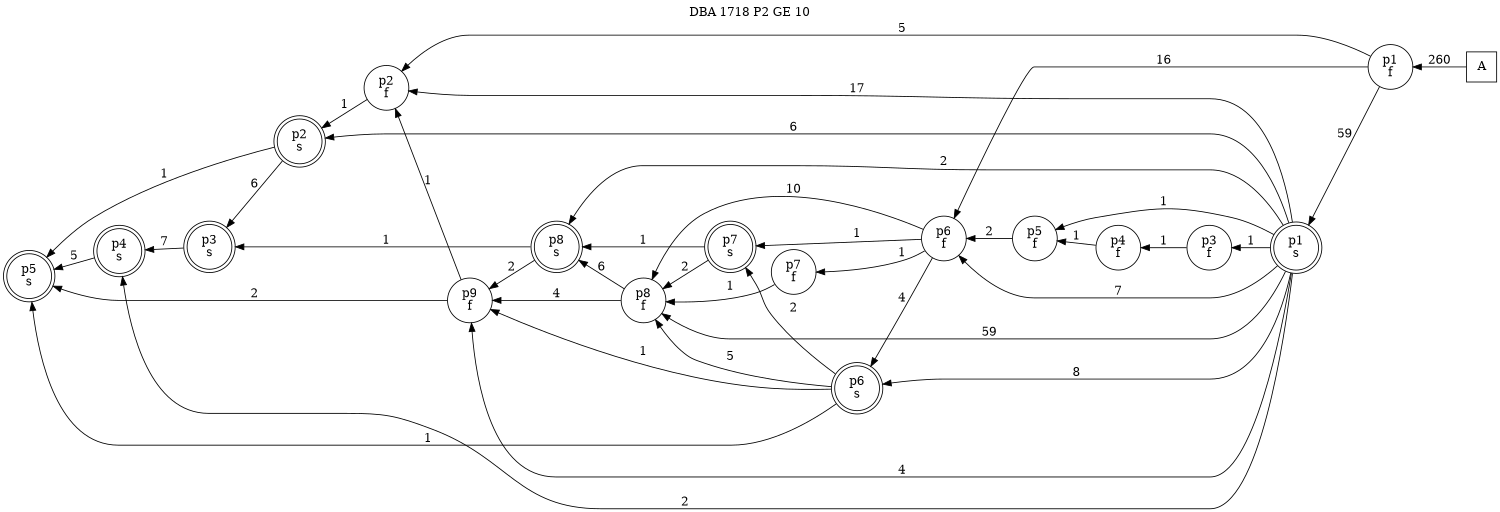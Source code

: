digraph DBA_1718_P2_GE_10_LOW {
labelloc="tl"
label= " DBA 1718 P2 GE 10 "
rankdir="RL";
graph [ size=" 10 , 10 !"]

"A" [shape="square" label="A"]
"p1_f" [shape="circle" label="p1
f"]
"p1_s" [shape="doublecircle" label="p1
s"]
"p2_f" [shape="circle" label="p2
f"]
"p3_f" [shape="circle" label="p3
f"]
"p4_f" [shape="circle" label="p4
f"]
"p5_f" [shape="circle" label="p5
f"]
"p6_f" [shape="circle" label="p6
f"]
"p7_f" [shape="circle" label="p7
f"]
"p8_f" [shape="circle" label="p8
f"]
"p9_f" [shape="circle" label="p9
f"]
"p2_s" [shape="doublecircle" label="p2
s"]
"p3_s" [shape="doublecircle" label="p3
s"]
"p4_s" [shape="doublecircle" label="p4
s"]
"p5_s" [shape="doublecircle" label="p5
s"]
"p7_s" [shape="doublecircle" label="p7
s"]
"p8_s" [shape="doublecircle" label="p8
s"]
"p6_s" [shape="doublecircle" label="p6
s"]
"A" -> "p1_f" [ label=260]
"p1_f" -> "p1_s" [ label=59]
"p1_f" -> "p2_f" [ label=5]
"p1_f" -> "p6_f" [ label=16]
"p1_s" -> "p2_f" [ label=17]
"p1_s" -> "p3_f" [ label=1]
"p1_s" -> "p5_f" [ label=1]
"p1_s" -> "p6_f" [ label=7]
"p1_s" -> "p8_f" [ label=59]
"p1_s" -> "p9_f" [ label=4]
"p1_s" -> "p2_s" [ label=6]
"p1_s" -> "p4_s" [ label=2]
"p1_s" -> "p8_s" [ label=2]
"p1_s" -> "p6_s" [ label=8]
"p2_f" -> "p2_s" [ label=1]
"p3_f" -> "p4_f" [ label=1]
"p4_f" -> "p5_f" [ label=1]
"p5_f" -> "p6_f" [ label=2]
"p6_f" -> "p7_f" [ label=1]
"p6_f" -> "p8_f" [ label=10]
"p6_f" -> "p7_s" [ label=1]
"p6_f" -> "p6_s" [ label=4]
"p7_f" -> "p8_f" [ label=1]
"p8_f" -> "p9_f" [ label=4]
"p8_f" -> "p8_s" [ label=6]
"p9_f" -> "p2_f" [ label=1]
"p9_f" -> "p5_s" [ label=2]
"p2_s" -> "p3_s" [ label=6]
"p2_s" -> "p5_s" [ label=1]
"p3_s" -> "p4_s" [ label=7]
"p4_s" -> "p5_s" [ label=5]
"p7_s" -> "p8_f" [ label=2]
"p7_s" -> "p8_s" [ label=1]
"p8_s" -> "p9_f" [ label=2]
"p8_s" -> "p3_s" [ label=1]
"p6_s" -> "p8_f" [ label=5]
"p6_s" -> "p9_f" [ label=1]
"p6_s" -> "p5_s" [ label=1]
"p6_s" -> "p7_s" [ label=2]
}
